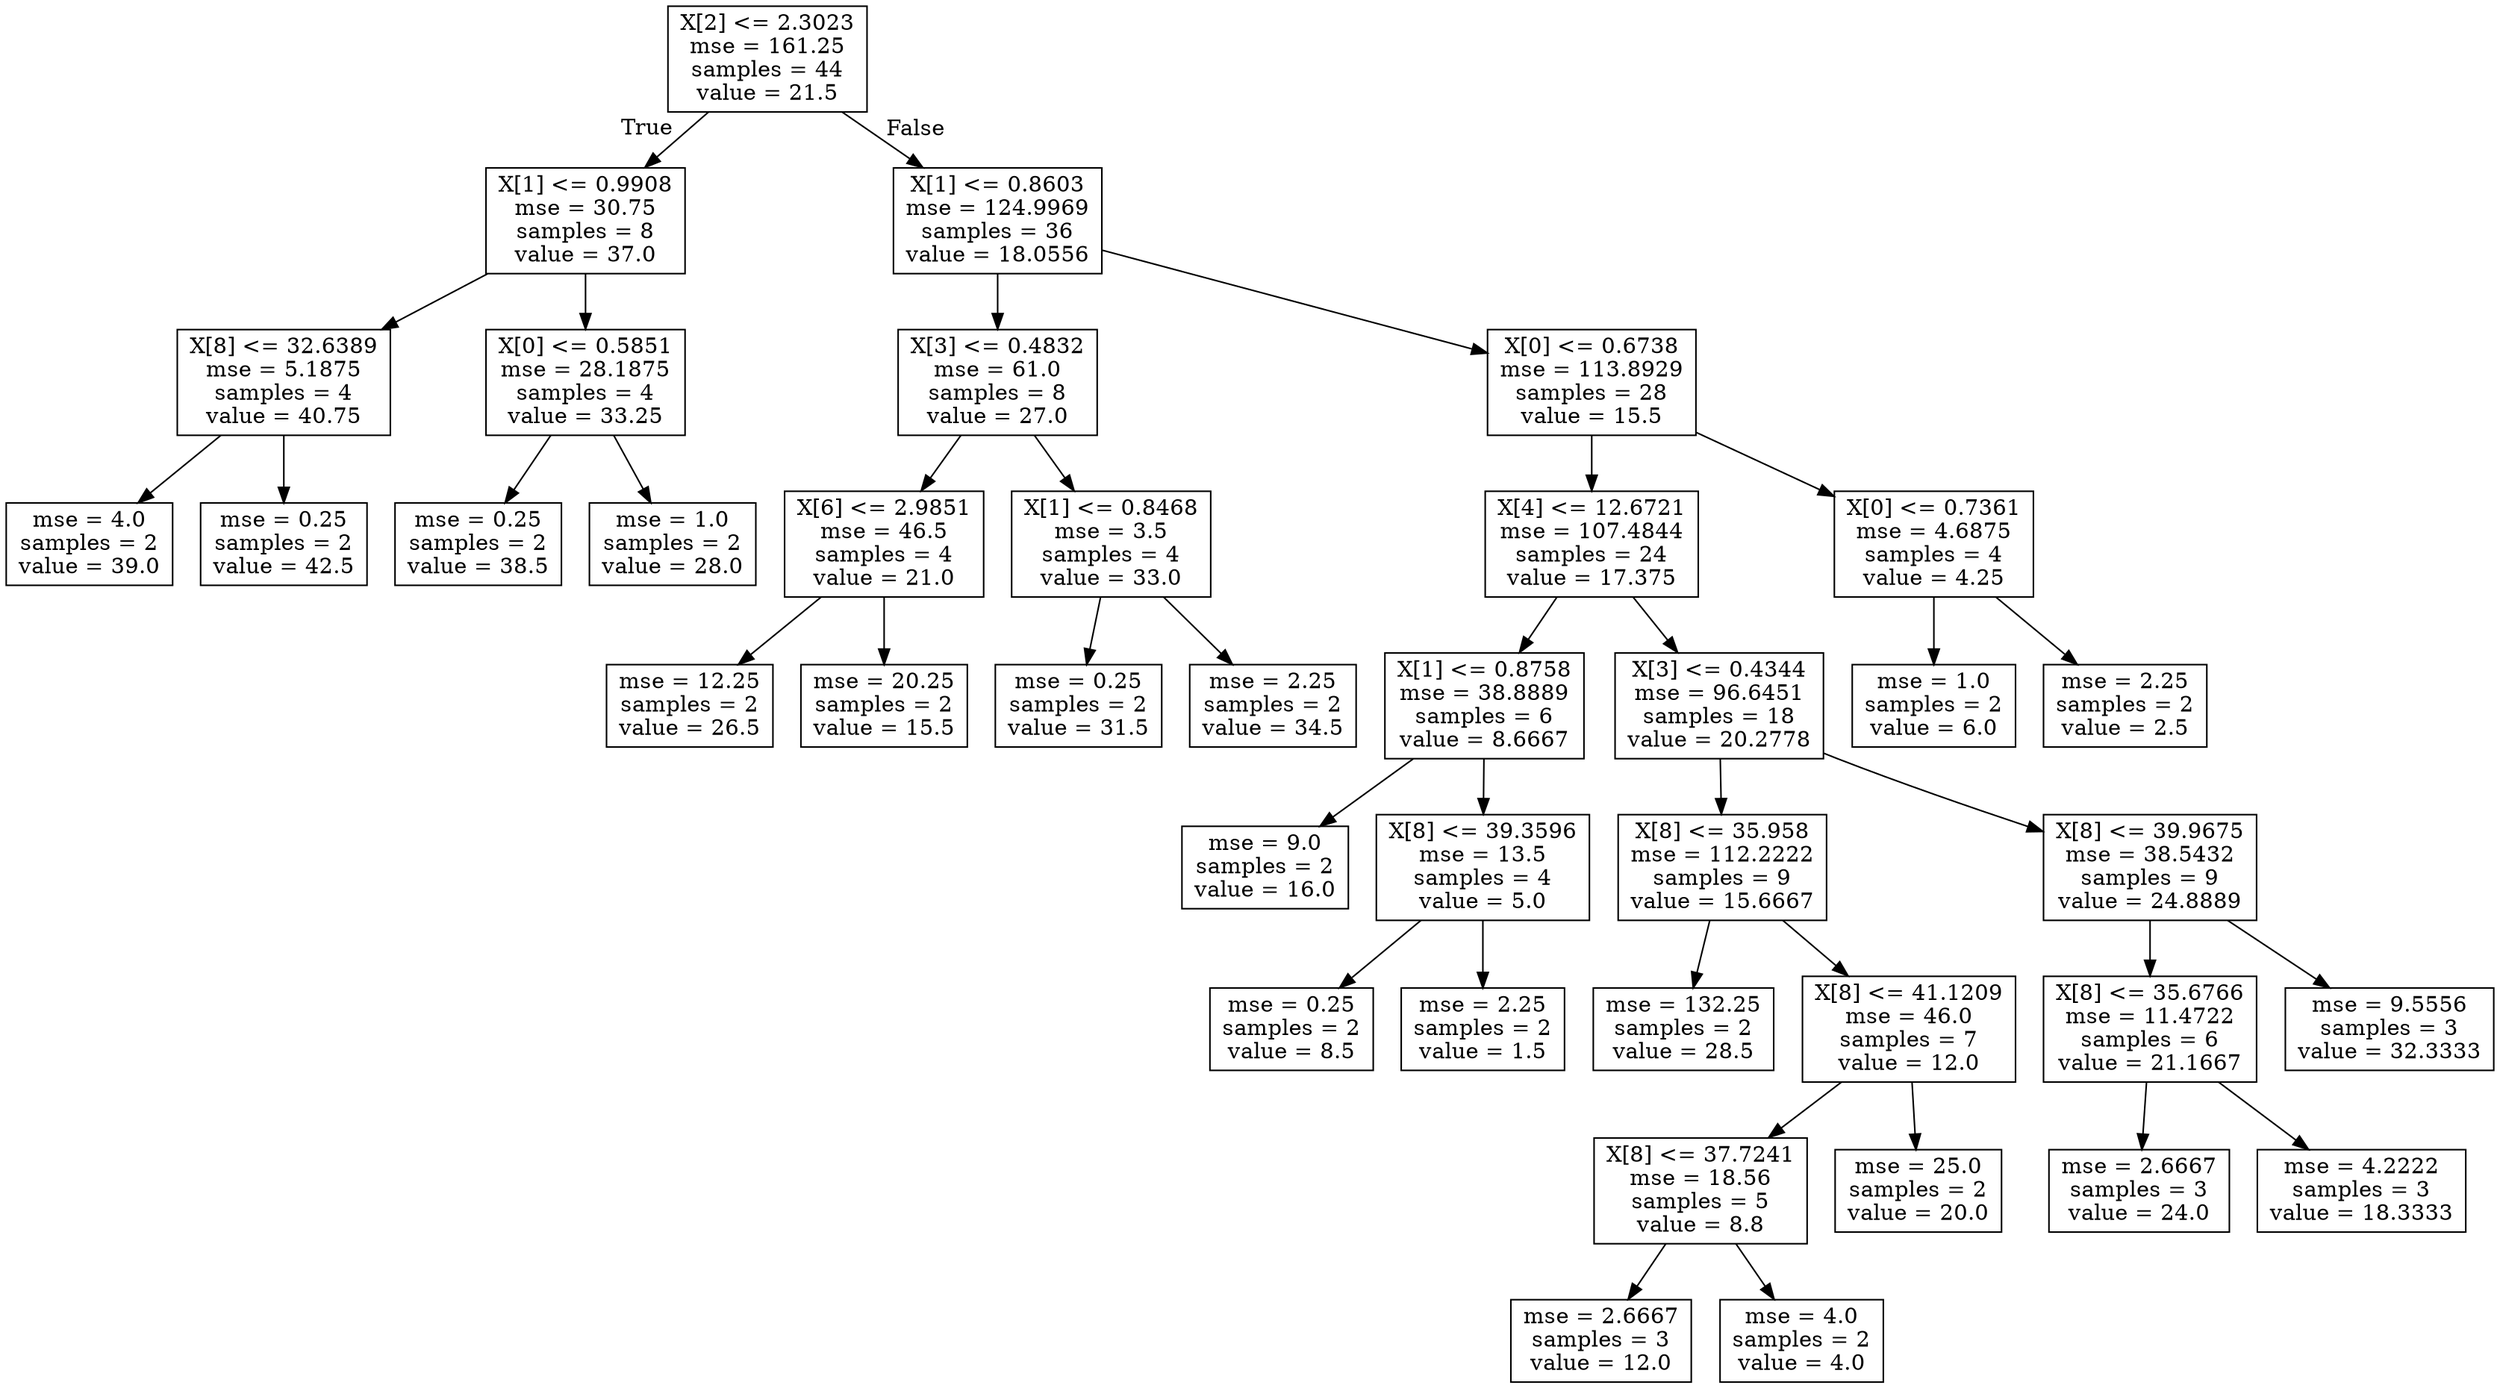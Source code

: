 digraph Tree {
node [shape=box] ;
0 [label="X[2] <= 2.3023\nmse = 161.25\nsamples = 44\nvalue = 21.5"] ;
1 [label="X[1] <= 0.9908\nmse = 30.75\nsamples = 8\nvalue = 37.0"] ;
0 -> 1 [labeldistance=2.5, labelangle=45, headlabel="True"] ;
2 [label="X[8] <= 32.6389\nmse = 5.1875\nsamples = 4\nvalue = 40.75"] ;
1 -> 2 ;
3 [label="mse = 4.0\nsamples = 2\nvalue = 39.0"] ;
2 -> 3 ;
4 [label="mse = 0.25\nsamples = 2\nvalue = 42.5"] ;
2 -> 4 ;
5 [label="X[0] <= 0.5851\nmse = 28.1875\nsamples = 4\nvalue = 33.25"] ;
1 -> 5 ;
6 [label="mse = 0.25\nsamples = 2\nvalue = 38.5"] ;
5 -> 6 ;
7 [label="mse = 1.0\nsamples = 2\nvalue = 28.0"] ;
5 -> 7 ;
8 [label="X[1] <= 0.8603\nmse = 124.9969\nsamples = 36\nvalue = 18.0556"] ;
0 -> 8 [labeldistance=2.5, labelangle=-45, headlabel="False"] ;
9 [label="X[3] <= 0.4832\nmse = 61.0\nsamples = 8\nvalue = 27.0"] ;
8 -> 9 ;
10 [label="X[6] <= 2.9851\nmse = 46.5\nsamples = 4\nvalue = 21.0"] ;
9 -> 10 ;
11 [label="mse = 12.25\nsamples = 2\nvalue = 26.5"] ;
10 -> 11 ;
12 [label="mse = 20.25\nsamples = 2\nvalue = 15.5"] ;
10 -> 12 ;
13 [label="X[1] <= 0.8468\nmse = 3.5\nsamples = 4\nvalue = 33.0"] ;
9 -> 13 ;
14 [label="mse = 0.25\nsamples = 2\nvalue = 31.5"] ;
13 -> 14 ;
15 [label="mse = 2.25\nsamples = 2\nvalue = 34.5"] ;
13 -> 15 ;
16 [label="X[0] <= 0.6738\nmse = 113.8929\nsamples = 28\nvalue = 15.5"] ;
8 -> 16 ;
17 [label="X[4] <= 12.6721\nmse = 107.4844\nsamples = 24\nvalue = 17.375"] ;
16 -> 17 ;
18 [label="X[1] <= 0.8758\nmse = 38.8889\nsamples = 6\nvalue = 8.6667"] ;
17 -> 18 ;
19 [label="mse = 9.0\nsamples = 2\nvalue = 16.0"] ;
18 -> 19 ;
20 [label="X[8] <= 39.3596\nmse = 13.5\nsamples = 4\nvalue = 5.0"] ;
18 -> 20 ;
21 [label="mse = 0.25\nsamples = 2\nvalue = 8.5"] ;
20 -> 21 ;
22 [label="mse = 2.25\nsamples = 2\nvalue = 1.5"] ;
20 -> 22 ;
23 [label="X[3] <= 0.4344\nmse = 96.6451\nsamples = 18\nvalue = 20.2778"] ;
17 -> 23 ;
24 [label="X[8] <= 35.958\nmse = 112.2222\nsamples = 9\nvalue = 15.6667"] ;
23 -> 24 ;
25 [label="mse = 132.25\nsamples = 2\nvalue = 28.5"] ;
24 -> 25 ;
26 [label="X[8] <= 41.1209\nmse = 46.0\nsamples = 7\nvalue = 12.0"] ;
24 -> 26 ;
27 [label="X[8] <= 37.7241\nmse = 18.56\nsamples = 5\nvalue = 8.8"] ;
26 -> 27 ;
28 [label="mse = 2.6667\nsamples = 3\nvalue = 12.0"] ;
27 -> 28 ;
29 [label="mse = 4.0\nsamples = 2\nvalue = 4.0"] ;
27 -> 29 ;
30 [label="mse = 25.0\nsamples = 2\nvalue = 20.0"] ;
26 -> 30 ;
31 [label="X[8] <= 39.9675\nmse = 38.5432\nsamples = 9\nvalue = 24.8889"] ;
23 -> 31 ;
32 [label="X[8] <= 35.6766\nmse = 11.4722\nsamples = 6\nvalue = 21.1667"] ;
31 -> 32 ;
33 [label="mse = 2.6667\nsamples = 3\nvalue = 24.0"] ;
32 -> 33 ;
34 [label="mse = 4.2222\nsamples = 3\nvalue = 18.3333"] ;
32 -> 34 ;
35 [label="mse = 9.5556\nsamples = 3\nvalue = 32.3333"] ;
31 -> 35 ;
36 [label="X[0] <= 0.7361\nmse = 4.6875\nsamples = 4\nvalue = 4.25"] ;
16 -> 36 ;
37 [label="mse = 1.0\nsamples = 2\nvalue = 6.0"] ;
36 -> 37 ;
38 [label="mse = 2.25\nsamples = 2\nvalue = 2.5"] ;
36 -> 38 ;
}